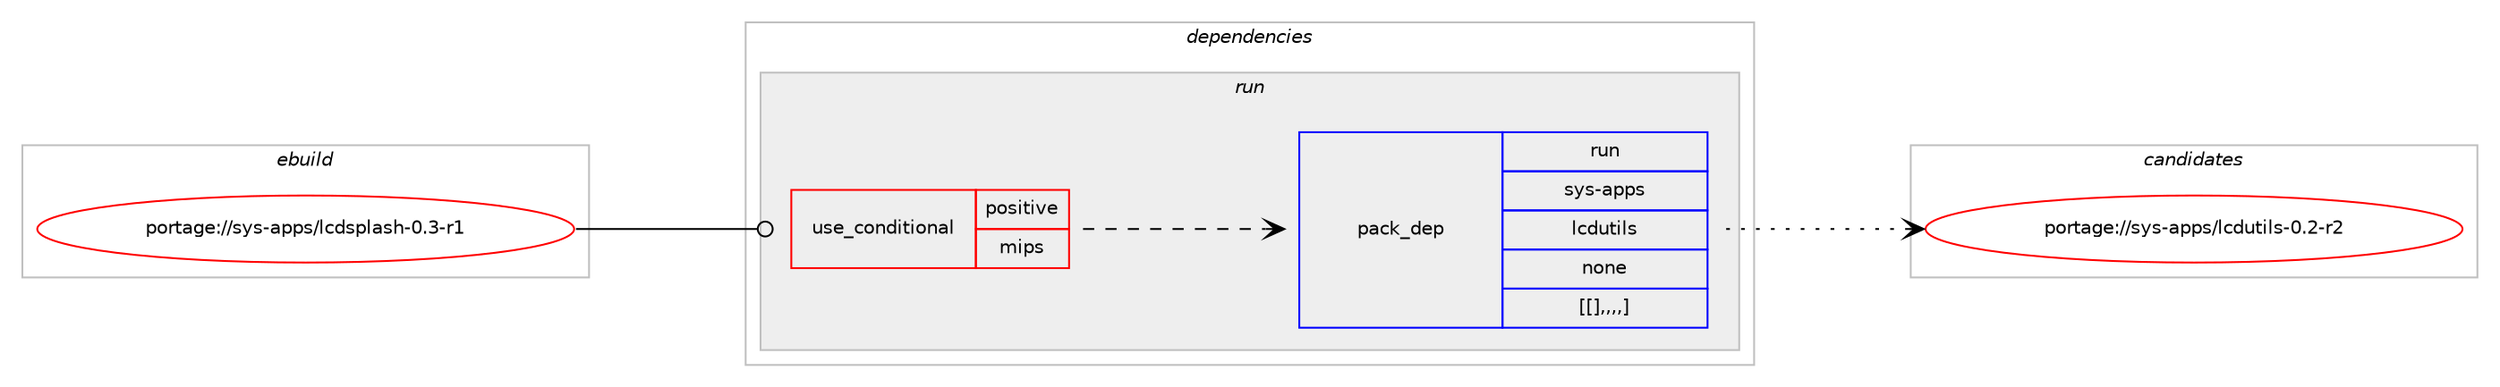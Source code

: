 digraph prolog {

# *************
# Graph options
# *************

newrank=true;
concentrate=true;
compound=true;
graph [rankdir=LR,fontname=Helvetica,fontsize=10,ranksep=1.5];#, ranksep=2.5, nodesep=0.2];
edge  [arrowhead=vee];
node  [fontname=Helvetica,fontsize=10];

# **********
# The ebuild
# **********

subgraph cluster_leftcol {
color=gray;
label=<<i>ebuild</i>>;
id [label="portage://sys-apps/lcdsplash-0.3-r1", color=red, width=4, href="../sys-apps/lcdsplash-0.3-r1.svg"];
}

# ****************
# The dependencies
# ****************

subgraph cluster_midcol {
color=gray;
label=<<i>dependencies</i>>;
subgraph cluster_compile {
fillcolor="#eeeeee";
style=filled;
label=<<i>compile</i>>;
}
subgraph cluster_compileandrun {
fillcolor="#eeeeee";
style=filled;
label=<<i>compile and run</i>>;
}
subgraph cluster_run {
fillcolor="#eeeeee";
style=filled;
label=<<i>run</i>>;
subgraph cond115320 {
dependency437302 [label=<<TABLE BORDER="0" CELLBORDER="1" CELLSPACING="0" CELLPADDING="4"><TR><TD ROWSPAN="3" CELLPADDING="10">use_conditional</TD></TR><TR><TD>positive</TD></TR><TR><TD>mips</TD></TR></TABLE>>, shape=none, color=red];
subgraph pack318928 {
dependency437303 [label=<<TABLE BORDER="0" CELLBORDER="1" CELLSPACING="0" CELLPADDING="4" WIDTH="220"><TR><TD ROWSPAN="6" CELLPADDING="30">pack_dep</TD></TR><TR><TD WIDTH="110">run</TD></TR><TR><TD>sys-apps</TD></TR><TR><TD>lcdutils</TD></TR><TR><TD>none</TD></TR><TR><TD>[[],,,,]</TD></TR></TABLE>>, shape=none, color=blue];
}
dependency437302:e -> dependency437303:w [weight=20,style="dashed",arrowhead="vee"];
}
id:e -> dependency437302:w [weight=20,style="solid",arrowhead="odot"];
}
}

# **************
# The candidates
# **************

subgraph cluster_choices {
rank=same;
color=gray;
label=<<i>candidates</i>>;

subgraph choice318928 {
color=black;
nodesep=1;
choice11512111545971121121154710899100117116105108115454846504511450 [label="portage://sys-apps/lcdutils-0.2-r2", color=red, width=4,href="../sys-apps/lcdutils-0.2-r2.svg"];
dependency437303:e -> choice11512111545971121121154710899100117116105108115454846504511450:w [style=dotted,weight="100"];
}
}

}
